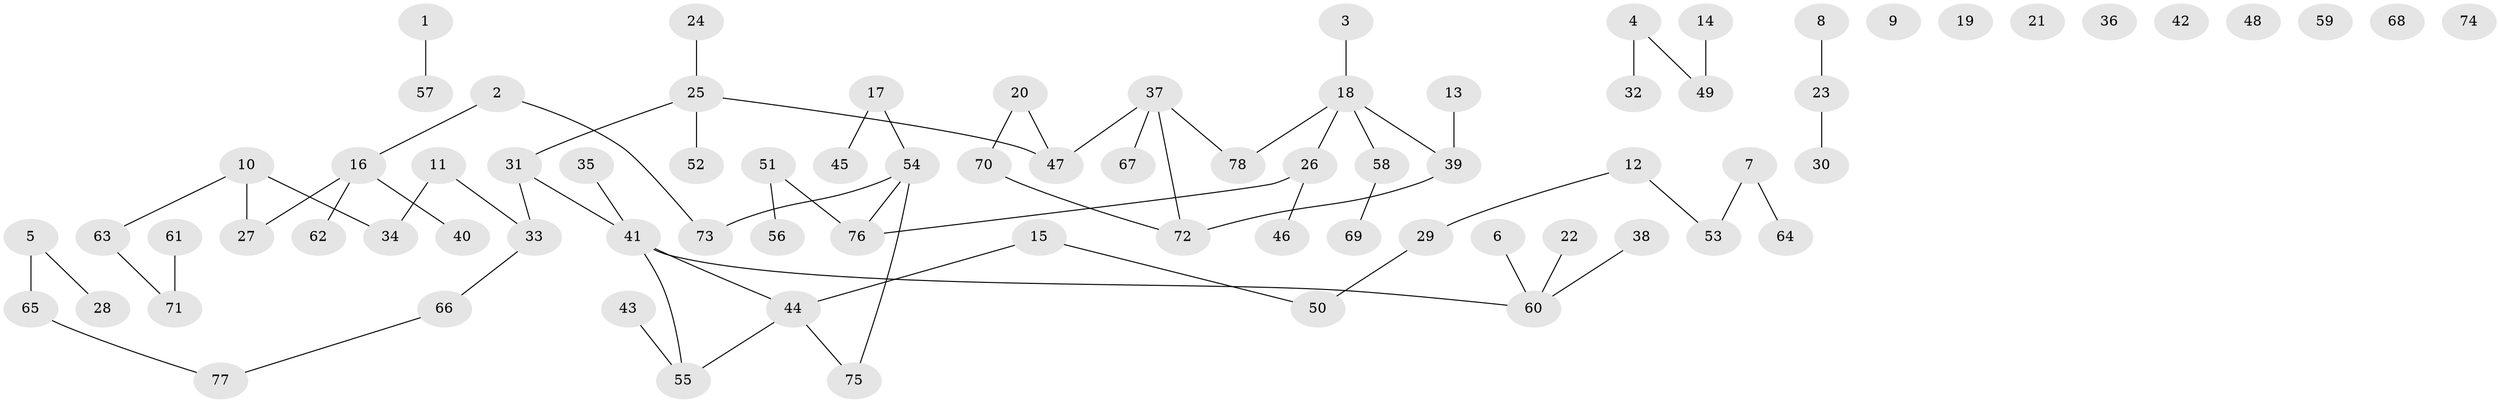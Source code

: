 // coarse degree distribution, {1: 0.358974358974359, 3: 0.2564102564102564, 2: 0.28205128205128205, 4: 0.10256410256410256}
// Generated by graph-tools (version 1.1) at 2025/35/03/04/25 23:35:46]
// undirected, 78 vertices, 70 edges
graph export_dot {
  node [color=gray90,style=filled];
  1;
  2;
  3;
  4;
  5;
  6;
  7;
  8;
  9;
  10;
  11;
  12;
  13;
  14;
  15;
  16;
  17;
  18;
  19;
  20;
  21;
  22;
  23;
  24;
  25;
  26;
  27;
  28;
  29;
  30;
  31;
  32;
  33;
  34;
  35;
  36;
  37;
  38;
  39;
  40;
  41;
  42;
  43;
  44;
  45;
  46;
  47;
  48;
  49;
  50;
  51;
  52;
  53;
  54;
  55;
  56;
  57;
  58;
  59;
  60;
  61;
  62;
  63;
  64;
  65;
  66;
  67;
  68;
  69;
  70;
  71;
  72;
  73;
  74;
  75;
  76;
  77;
  78;
  1 -- 57;
  2 -- 16;
  2 -- 73;
  3 -- 18;
  4 -- 32;
  4 -- 49;
  5 -- 28;
  5 -- 65;
  6 -- 60;
  7 -- 53;
  7 -- 64;
  8 -- 23;
  10 -- 27;
  10 -- 34;
  10 -- 63;
  11 -- 33;
  11 -- 34;
  12 -- 29;
  12 -- 53;
  13 -- 39;
  14 -- 49;
  15 -- 44;
  15 -- 50;
  16 -- 27;
  16 -- 40;
  16 -- 62;
  17 -- 45;
  17 -- 54;
  18 -- 26;
  18 -- 39;
  18 -- 58;
  18 -- 78;
  20 -- 47;
  20 -- 70;
  22 -- 60;
  23 -- 30;
  24 -- 25;
  25 -- 31;
  25 -- 47;
  25 -- 52;
  26 -- 46;
  26 -- 76;
  29 -- 50;
  31 -- 33;
  31 -- 41;
  33 -- 66;
  35 -- 41;
  37 -- 47;
  37 -- 67;
  37 -- 72;
  37 -- 78;
  38 -- 60;
  39 -- 72;
  41 -- 44;
  41 -- 55;
  41 -- 60;
  43 -- 55;
  44 -- 55;
  44 -- 75;
  51 -- 56;
  51 -- 76;
  54 -- 73;
  54 -- 75;
  54 -- 76;
  58 -- 69;
  61 -- 71;
  63 -- 71;
  65 -- 77;
  66 -- 77;
  70 -- 72;
}
